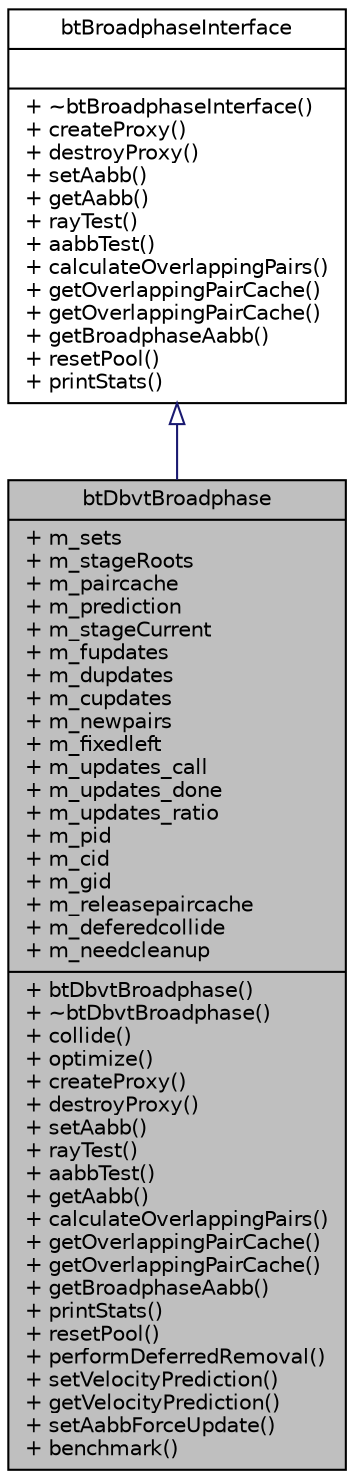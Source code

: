 digraph G
{
  edge [fontname="Helvetica",fontsize="10",labelfontname="Helvetica",labelfontsize="10"];
  node [fontname="Helvetica",fontsize="10",shape=record];
  Node1 [label="{btDbvtBroadphase\n|+ m_sets\l+ m_stageRoots\l+ m_paircache\l+ m_prediction\l+ m_stageCurrent\l+ m_fupdates\l+ m_dupdates\l+ m_cupdates\l+ m_newpairs\l+ m_fixedleft\l+ m_updates_call\l+ m_updates_done\l+ m_updates_ratio\l+ m_pid\l+ m_cid\l+ m_gid\l+ m_releasepaircache\l+ m_deferedcollide\l+ m_needcleanup\l|+ btDbvtBroadphase()\l+ ~btDbvtBroadphase()\l+ collide()\l+ optimize()\l+ createProxy()\l+ destroyProxy()\l+ setAabb()\l+ rayTest()\l+ aabbTest()\l+ getAabb()\l+ calculateOverlappingPairs()\l+ getOverlappingPairCache()\l+ getOverlappingPairCache()\l+ getBroadphaseAabb()\l+ printStats()\l+ resetPool()\l+ performDeferredRemoval()\l+ setVelocityPrediction()\l+ getVelocityPrediction()\l+ setAabbForceUpdate()\l+ benchmark()\l}",height=0.2,width=0.4,color="black", fillcolor="grey75", style="filled" fontcolor="black"];
  Node2 -> Node1 [dir=back,color="midnightblue",fontsize="10",style="solid",arrowtail="empty",fontname="Helvetica"];
  Node2 [label="{btBroadphaseInterface\n||+ ~btBroadphaseInterface()\l+ createProxy()\l+ destroyProxy()\l+ setAabb()\l+ getAabb()\l+ rayTest()\l+ aabbTest()\l+ calculateOverlappingPairs()\l+ getOverlappingPairCache()\l+ getOverlappingPairCache()\l+ getBroadphaseAabb()\l+ resetPool()\l+ printStats()\l}",height=0.2,width=0.4,color="black", fillcolor="white", style="filled",URL="$df/dfe/classbtBroadphaseInterface.html"];
}

